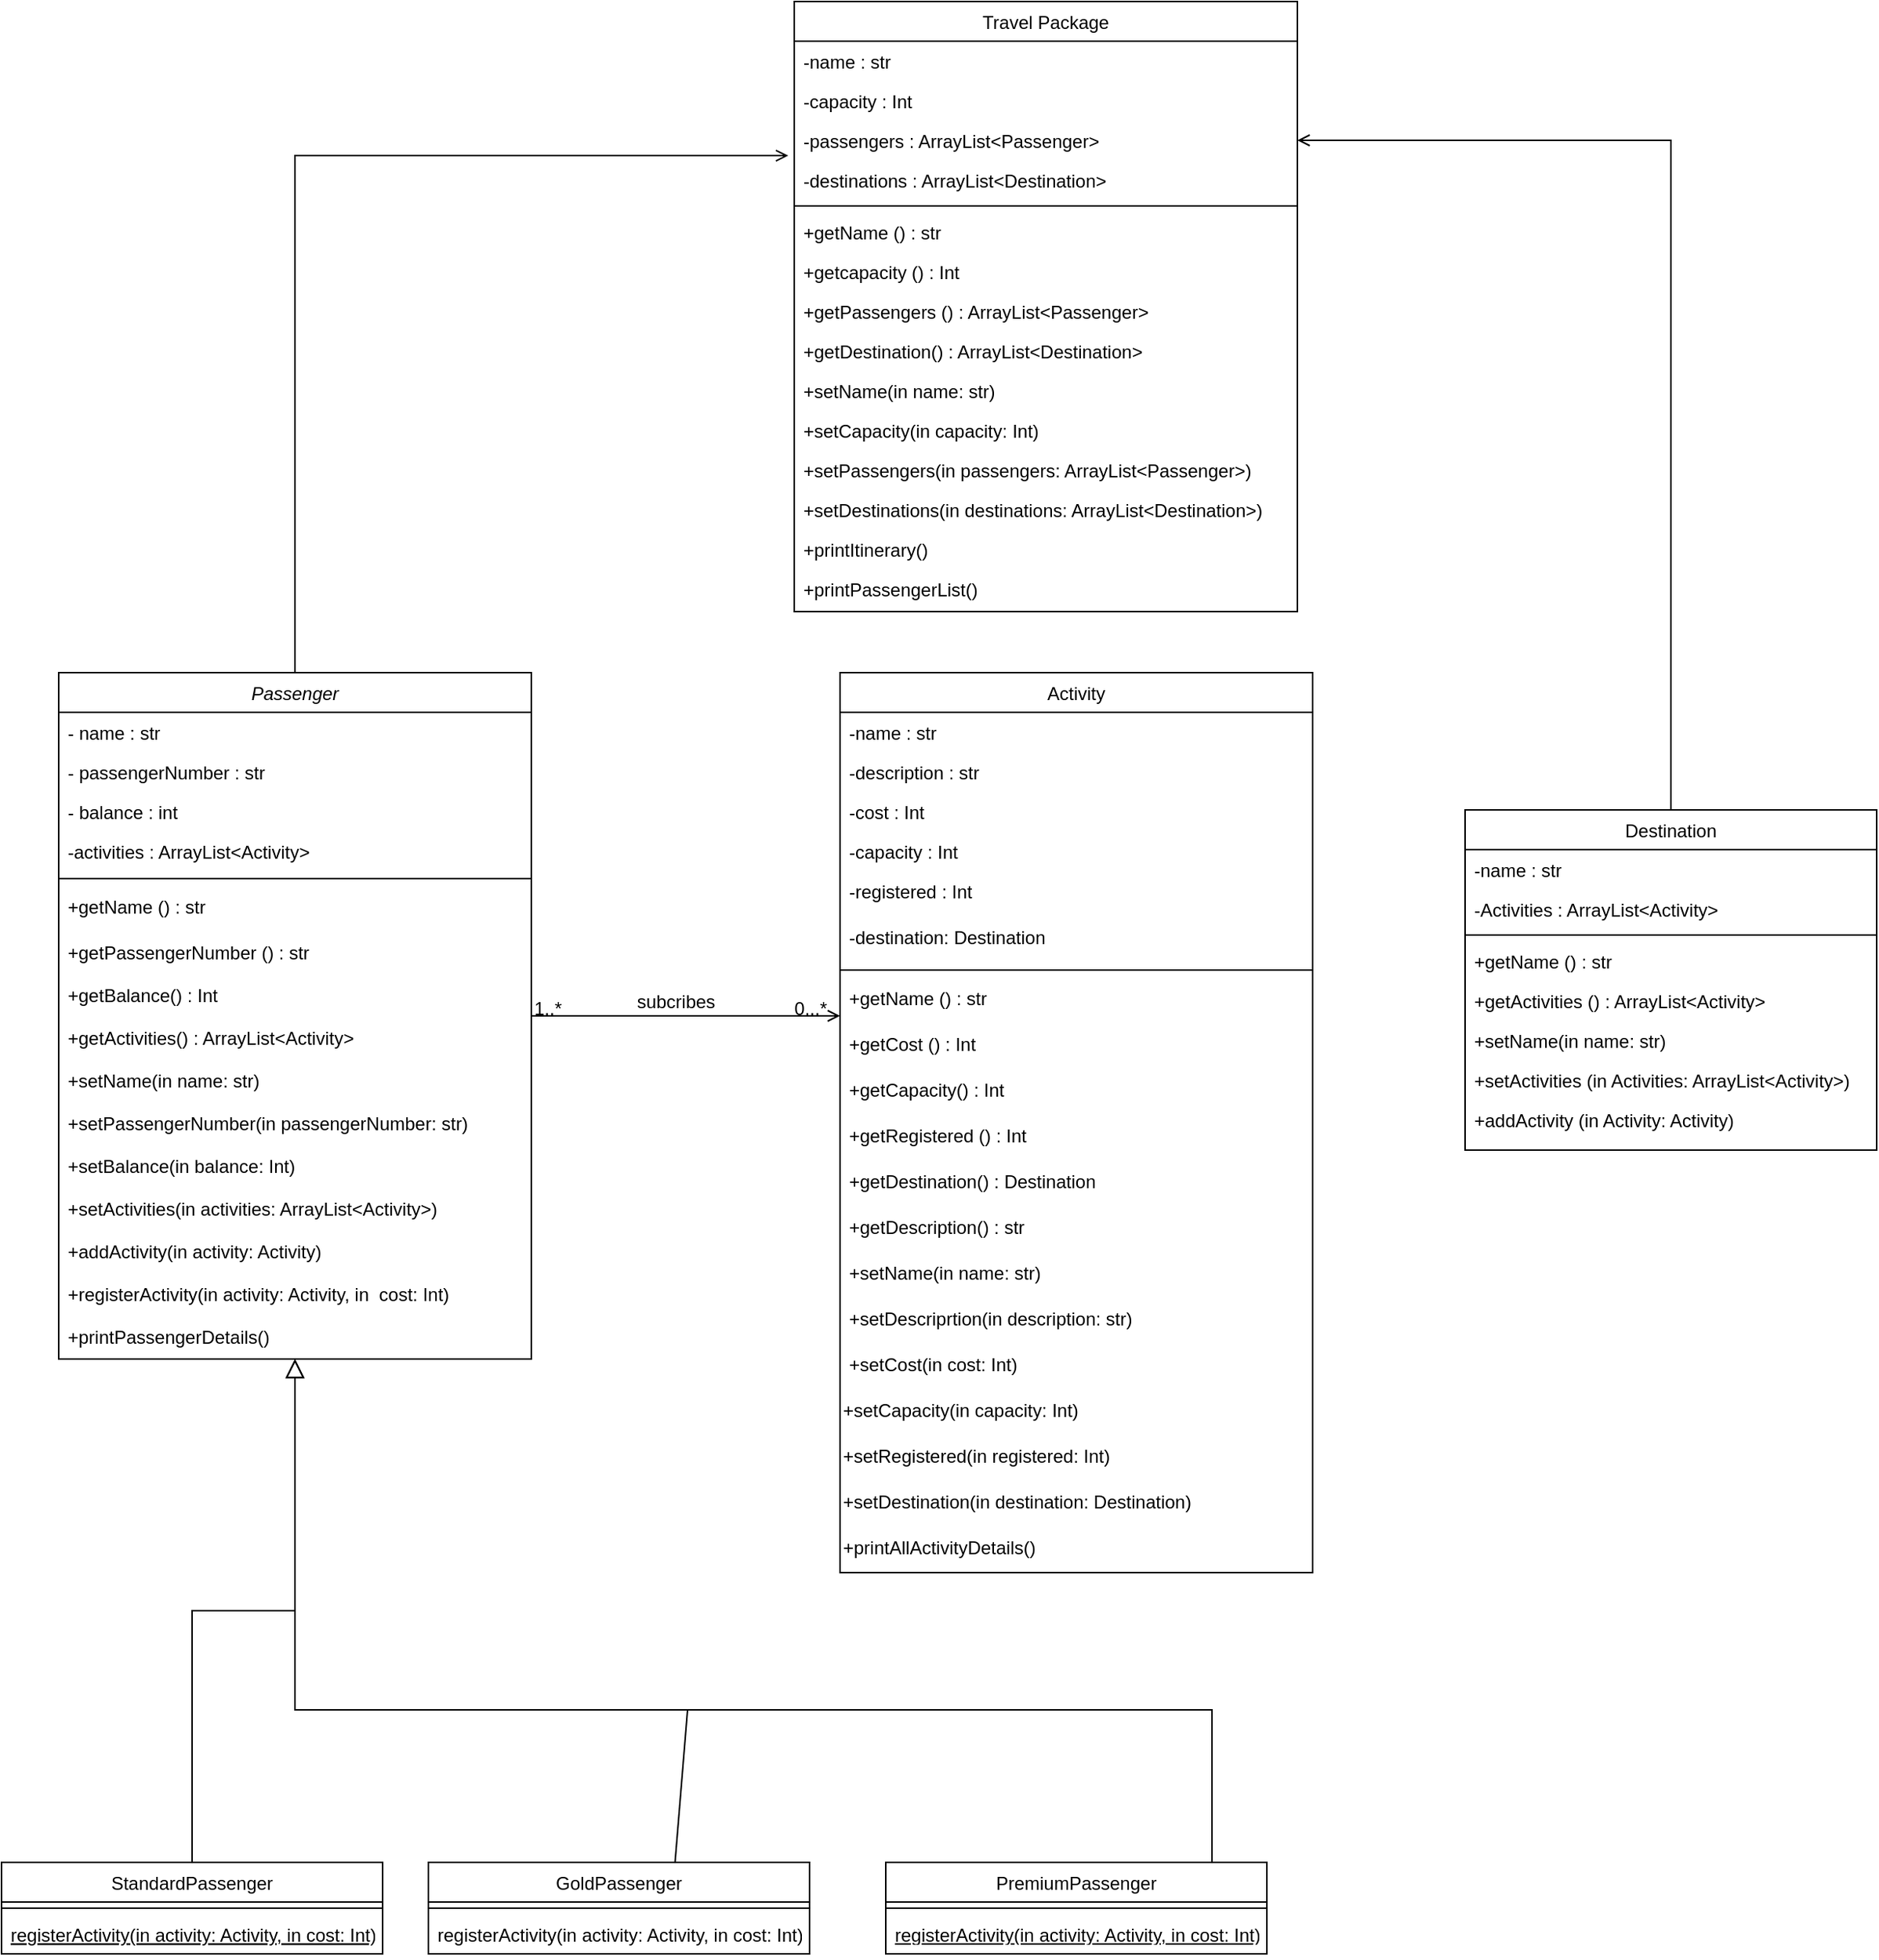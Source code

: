 <mxfile version="24.0.7" type="github">
  <diagram id="C5RBs43oDa-KdzZeNtuy" name="Page-1">
    <mxGraphModel dx="1434" dy="5427" grid="1" gridSize="10" guides="1" tooltips="1" connect="1" arrows="1" fold="1" page="1" pageScale="1" pageWidth="3300" pageHeight="4681" math="0" shadow="0">
      <root>
        <mxCell id="WIyWlLk6GJQsqaUBKTNV-0" />
        <mxCell id="WIyWlLk6GJQsqaUBKTNV-1" parent="WIyWlLk6GJQsqaUBKTNV-0" />
        <mxCell id="zkfFHV4jXpPFQw0GAbJ--0" value="Passenger" style="swimlane;fontStyle=2;align=center;verticalAlign=top;childLayout=stackLayout;horizontal=1;startSize=26;horizontalStack=0;resizeParent=1;resizeLast=0;collapsible=1;marginBottom=0;rounded=0;shadow=0;strokeWidth=1;" parent="WIyWlLk6GJQsqaUBKTNV-1" vertex="1">
          <mxGeometry x="227.5" y="270" width="310" height="450" as="geometry">
            <mxRectangle x="230" y="140" width="160" height="26" as="alternateBounds" />
          </mxGeometry>
        </mxCell>
        <mxCell id="zkfFHV4jXpPFQw0GAbJ--1" value="- name : str" style="text;align=left;verticalAlign=top;spacingLeft=4;spacingRight=4;overflow=hidden;rotatable=0;points=[[0,0.5],[1,0.5]];portConstraint=eastwest;" parent="zkfFHV4jXpPFQw0GAbJ--0" vertex="1">
          <mxGeometry y="26" width="310" height="26" as="geometry" />
        </mxCell>
        <mxCell id="zkfFHV4jXpPFQw0GAbJ--2" value="- passengerNumber : str" style="text;align=left;verticalAlign=top;spacingLeft=4;spacingRight=4;overflow=hidden;rotatable=0;points=[[0,0.5],[1,0.5]];portConstraint=eastwest;rounded=0;shadow=0;html=0;" parent="zkfFHV4jXpPFQw0GAbJ--0" vertex="1">
          <mxGeometry y="52" width="310" height="26" as="geometry" />
        </mxCell>
        <mxCell id="zkfFHV4jXpPFQw0GAbJ--3" value="- balance : int&#xa;&#xa;- Activities : ArrayLost&lt;Activity&gt;" style="text;align=left;verticalAlign=top;spacingLeft=4;spacingRight=4;overflow=hidden;rotatable=0;points=[[0,0.5],[1,0.5]];portConstraint=eastwest;rounded=0;shadow=0;html=0;" parent="zkfFHV4jXpPFQw0GAbJ--0" vertex="1">
          <mxGeometry y="78" width="310" height="26" as="geometry" />
        </mxCell>
        <mxCell id="fB54AsZIP67jXepSMX-1-92" value="-activities : ArrayList&lt;Activity&gt;" style="text;align=left;verticalAlign=top;spacingLeft=4;spacingRight=4;overflow=hidden;rotatable=0;points=[[0,0.5],[1,0.5]];portConstraint=eastwest;rounded=0;shadow=0;html=0;" vertex="1" parent="zkfFHV4jXpPFQw0GAbJ--0">
          <mxGeometry y="104" width="310" height="26" as="geometry" />
        </mxCell>
        <mxCell id="zkfFHV4jXpPFQw0GAbJ--4" value="" style="line;html=1;strokeWidth=1;align=left;verticalAlign=middle;spacingTop=-1;spacingLeft=3;spacingRight=3;rotatable=0;labelPosition=right;points=[];portConstraint=eastwest;" parent="zkfFHV4jXpPFQw0GAbJ--0" vertex="1">
          <mxGeometry y="130" width="310" height="10" as="geometry" />
        </mxCell>
        <mxCell id="zkfFHV4jXpPFQw0GAbJ--5" value="+getName () : str" style="text;align=left;verticalAlign=top;spacingLeft=4;spacingRight=4;overflow=hidden;rotatable=0;points=[[0,0.5],[1,0.5]];portConstraint=eastwest;" parent="zkfFHV4jXpPFQw0GAbJ--0" vertex="1">
          <mxGeometry y="140" width="310" height="30" as="geometry" />
        </mxCell>
        <mxCell id="fB54AsZIP67jXepSMX-1-48" value="+getPassengerNumber () : str" style="text;align=left;verticalAlign=top;spacingLeft=4;spacingRight=4;overflow=hidden;rotatable=0;points=[[0,0.5],[1,0.5]];portConstraint=eastwest;" vertex="1" parent="zkfFHV4jXpPFQw0GAbJ--0">
          <mxGeometry y="170" width="310" height="28" as="geometry" />
        </mxCell>
        <mxCell id="fB54AsZIP67jXepSMX-1-49" value="+getBalance() : Int" style="text;align=left;verticalAlign=top;spacingLeft=4;spacingRight=4;overflow=hidden;rotatable=0;points=[[0,0.5],[1,0.5]];portConstraint=eastwest;" vertex="1" parent="zkfFHV4jXpPFQw0GAbJ--0">
          <mxGeometry y="198" width="310" height="28" as="geometry" />
        </mxCell>
        <mxCell id="fB54AsZIP67jXepSMX-1-93" value="+getActivities() : ArrayList&lt;Activity&gt;" style="text;align=left;verticalAlign=top;spacingLeft=4;spacingRight=4;overflow=hidden;rotatable=0;points=[[0,0.5],[1,0.5]];portConstraint=eastwest;" vertex="1" parent="zkfFHV4jXpPFQw0GAbJ--0">
          <mxGeometry y="226" width="310" height="28" as="geometry" />
        </mxCell>
        <mxCell id="fB54AsZIP67jXepSMX-1-94" value="+setName(in name: str) " style="text;align=left;verticalAlign=top;spacingLeft=4;spacingRight=4;overflow=hidden;rotatable=0;points=[[0,0.5],[1,0.5]];portConstraint=eastwest;" vertex="1" parent="zkfFHV4jXpPFQw0GAbJ--0">
          <mxGeometry y="254" width="310" height="28" as="geometry" />
        </mxCell>
        <mxCell id="fB54AsZIP67jXepSMX-1-95" value="+setPassengerNumber(in passengerNumber: str) " style="text;align=left;verticalAlign=top;spacingLeft=4;spacingRight=4;overflow=hidden;rotatable=0;points=[[0,0.5],[1,0.5]];portConstraint=eastwest;" vertex="1" parent="zkfFHV4jXpPFQw0GAbJ--0">
          <mxGeometry y="282" width="310" height="28" as="geometry" />
        </mxCell>
        <mxCell id="fB54AsZIP67jXepSMX-1-96" value="+setBalance(in balance: Int) " style="text;align=left;verticalAlign=top;spacingLeft=4;spacingRight=4;overflow=hidden;rotatable=0;points=[[0,0.5],[1,0.5]];portConstraint=eastwest;" vertex="1" parent="zkfFHV4jXpPFQw0GAbJ--0">
          <mxGeometry y="310" width="310" height="28" as="geometry" />
        </mxCell>
        <mxCell id="fB54AsZIP67jXepSMX-1-97" value="+setActivities(in activities: ArrayList&lt;Activity&gt;) " style="text;align=left;verticalAlign=top;spacingLeft=4;spacingRight=4;overflow=hidden;rotatable=0;points=[[0,0.5],[1,0.5]];portConstraint=eastwest;" vertex="1" parent="zkfFHV4jXpPFQw0GAbJ--0">
          <mxGeometry y="338" width="310" height="28" as="geometry" />
        </mxCell>
        <mxCell id="fB54AsZIP67jXepSMX-1-112" value="+addActivity(in activity: Activity) " style="text;align=left;verticalAlign=top;spacingLeft=4;spacingRight=4;overflow=hidden;rotatable=0;points=[[0,0.5],[1,0.5]];portConstraint=eastwest;" vertex="1" parent="zkfFHV4jXpPFQw0GAbJ--0">
          <mxGeometry y="366" width="310" height="28" as="geometry" />
        </mxCell>
        <mxCell id="fB54AsZIP67jXepSMX-1-113" value="+registerActivity(in activity: Activity, in  cost: Int) " style="text;align=left;verticalAlign=top;spacingLeft=4;spacingRight=4;overflow=hidden;rotatable=0;points=[[0,0.5],[1,0.5]];portConstraint=eastwest;" vertex="1" parent="zkfFHV4jXpPFQw0GAbJ--0">
          <mxGeometry y="394" width="310" height="28" as="geometry" />
        </mxCell>
        <mxCell id="fB54AsZIP67jXepSMX-1-114" value="+printPassengerDetails()" style="text;align=left;verticalAlign=top;spacingLeft=4;spacingRight=4;overflow=hidden;rotatable=0;points=[[0,0.5],[1,0.5]];portConstraint=eastwest;" vertex="1" parent="zkfFHV4jXpPFQw0GAbJ--0">
          <mxGeometry y="422" width="310" height="28" as="geometry" />
        </mxCell>
        <mxCell id="zkfFHV4jXpPFQw0GAbJ--6" value="StandardPassenger" style="swimlane;fontStyle=0;align=center;verticalAlign=top;childLayout=stackLayout;horizontal=1;startSize=26;horizontalStack=0;resizeParent=1;resizeLast=0;collapsible=1;marginBottom=0;rounded=0;shadow=0;strokeWidth=1;" parent="WIyWlLk6GJQsqaUBKTNV-1" vertex="1">
          <mxGeometry x="190" y="1050" width="250" height="60" as="geometry">
            <mxRectangle x="130" y="380" width="160" height="26" as="alternateBounds" />
          </mxGeometry>
        </mxCell>
        <mxCell id="zkfFHV4jXpPFQw0GAbJ--9" value="" style="line;html=1;strokeWidth=1;align=left;verticalAlign=middle;spacingTop=-1;spacingLeft=3;spacingRight=3;rotatable=0;labelPosition=right;points=[];portConstraint=eastwest;" parent="zkfFHV4jXpPFQw0GAbJ--6" vertex="1">
          <mxGeometry y="26" width="250" height="8" as="geometry" />
        </mxCell>
        <mxCell id="zkfFHV4jXpPFQw0GAbJ--10" value="registerActivity(in activity: Activity, in cost: Int)" style="text;align=left;verticalAlign=top;spacingLeft=4;spacingRight=4;overflow=hidden;rotatable=0;points=[[0,0.5],[1,0.5]];portConstraint=eastwest;fontStyle=4" parent="zkfFHV4jXpPFQw0GAbJ--6" vertex="1">
          <mxGeometry y="34" width="250" height="20" as="geometry" />
        </mxCell>
        <mxCell id="zkfFHV4jXpPFQw0GAbJ--12" value="" style="endArrow=block;endSize=10;endFill=0;shadow=0;strokeWidth=1;rounded=0;curved=0;edgeStyle=elbowEdgeStyle;elbow=vertical;" parent="WIyWlLk6GJQsqaUBKTNV-1" source="zkfFHV4jXpPFQw0GAbJ--6" target="zkfFHV4jXpPFQw0GAbJ--0" edge="1">
          <mxGeometry width="160" relative="1" as="geometry">
            <mxPoint x="520" y="513" as="sourcePoint" />
            <mxPoint x="520" y="513" as="targetPoint" />
          </mxGeometry>
        </mxCell>
        <mxCell id="zkfFHV4jXpPFQw0GAbJ--16" value="" style="endArrow=block;endSize=10;endFill=0;shadow=0;strokeWidth=1;rounded=0;curved=0;edgeStyle=elbowEdgeStyle;elbow=vertical;exitX=0.856;exitY=0.014;exitDx=0;exitDy=0;exitPerimeter=0;" parent="WIyWlLk6GJQsqaUBKTNV-1" source="fB54AsZIP67jXepSMX-1-9" target="zkfFHV4jXpPFQw0GAbJ--0" edge="1">
          <mxGeometry width="160" relative="1" as="geometry">
            <mxPoint x="900" y="730" as="sourcePoint" />
            <mxPoint x="630" y="581" as="targetPoint" />
            <Array as="points">
              <mxPoint x="650" y="950" />
            </Array>
          </mxGeometry>
        </mxCell>
        <mxCell id="zkfFHV4jXpPFQw0GAbJ--17" value="Activity" style="swimlane;fontStyle=0;align=center;verticalAlign=top;childLayout=stackLayout;horizontal=1;startSize=26;horizontalStack=0;resizeParent=1;resizeLast=0;collapsible=1;marginBottom=0;rounded=0;shadow=0;strokeWidth=1;" parent="WIyWlLk6GJQsqaUBKTNV-1" vertex="1">
          <mxGeometry x="740" y="270" width="310" height="590" as="geometry">
            <mxRectangle x="550" y="140" width="160" height="26" as="alternateBounds" />
          </mxGeometry>
        </mxCell>
        <mxCell id="zkfFHV4jXpPFQw0GAbJ--18" value="-name : str" style="text;align=left;verticalAlign=top;spacingLeft=4;spacingRight=4;overflow=hidden;rotatable=0;points=[[0,0.5],[1,0.5]];portConstraint=eastwest;" parent="zkfFHV4jXpPFQw0GAbJ--17" vertex="1">
          <mxGeometry y="26" width="310" height="26" as="geometry" />
        </mxCell>
        <mxCell id="zkfFHV4jXpPFQw0GAbJ--19" value="-description : str" style="text;align=left;verticalAlign=top;spacingLeft=4;spacingRight=4;overflow=hidden;rotatable=0;points=[[0,0.5],[1,0.5]];portConstraint=eastwest;rounded=0;shadow=0;html=0;" parent="zkfFHV4jXpPFQw0GAbJ--17" vertex="1">
          <mxGeometry y="52" width="310" height="26" as="geometry" />
        </mxCell>
        <mxCell id="zkfFHV4jXpPFQw0GAbJ--20" value="-cost : Int" style="text;align=left;verticalAlign=top;spacingLeft=4;spacingRight=4;overflow=hidden;rotatable=0;points=[[0,0.5],[1,0.5]];portConstraint=eastwest;rounded=0;shadow=0;html=0;" parent="zkfFHV4jXpPFQw0GAbJ--17" vertex="1">
          <mxGeometry y="78" width="310" height="26" as="geometry" />
        </mxCell>
        <mxCell id="zkfFHV4jXpPFQw0GAbJ--21" value="-capacity : Int" style="text;align=left;verticalAlign=top;spacingLeft=4;spacingRight=4;overflow=hidden;rotatable=0;points=[[0,0.5],[1,0.5]];portConstraint=eastwest;rounded=0;shadow=0;html=0;" parent="zkfFHV4jXpPFQw0GAbJ--17" vertex="1">
          <mxGeometry y="104" width="310" height="26" as="geometry" />
        </mxCell>
        <mxCell id="zkfFHV4jXpPFQw0GAbJ--22" value="-registered : Int" style="text;align=left;verticalAlign=top;spacingLeft=4;spacingRight=4;overflow=hidden;rotatable=0;points=[[0,0.5],[1,0.5]];portConstraint=eastwest;rounded=0;shadow=0;html=0;" parent="zkfFHV4jXpPFQw0GAbJ--17" vertex="1">
          <mxGeometry y="130" width="310" height="30" as="geometry" />
        </mxCell>
        <mxCell id="fB54AsZIP67jXepSMX-1-122" value="-destination: Destination" style="text;align=left;verticalAlign=top;spacingLeft=4;spacingRight=4;overflow=hidden;rotatable=0;points=[[0,0.5],[1,0.5]];portConstraint=eastwest;rounded=0;shadow=0;html=0;" vertex="1" parent="zkfFHV4jXpPFQw0GAbJ--17">
          <mxGeometry y="160" width="310" height="30" as="geometry" />
        </mxCell>
        <mxCell id="zkfFHV4jXpPFQw0GAbJ--23" value="" style="line;html=1;strokeWidth=1;align=left;verticalAlign=middle;spacingTop=-1;spacingLeft=3;spacingRight=3;rotatable=0;labelPosition=right;points=[];portConstraint=eastwest;" parent="zkfFHV4jXpPFQw0GAbJ--17" vertex="1">
          <mxGeometry y="190" width="310" height="10" as="geometry" />
        </mxCell>
        <mxCell id="fB54AsZIP67jXepSMX-1-123" value="+getName () : str" style="text;align=left;verticalAlign=top;spacingLeft=4;spacingRight=4;overflow=hidden;rotatable=0;points=[[0,0.5],[1,0.5]];portConstraint=eastwest;" vertex="1" parent="zkfFHV4jXpPFQw0GAbJ--17">
          <mxGeometry y="200" width="310" height="30" as="geometry" />
        </mxCell>
        <mxCell id="fB54AsZIP67jXepSMX-1-124" value="+getCost () : Int" style="text;align=left;verticalAlign=top;spacingLeft=4;spacingRight=4;overflow=hidden;rotatable=0;points=[[0,0.5],[1,0.5]];portConstraint=eastwest;" vertex="1" parent="zkfFHV4jXpPFQw0GAbJ--17">
          <mxGeometry y="230" width="310" height="30" as="geometry" />
        </mxCell>
        <mxCell id="fB54AsZIP67jXepSMX-1-125" value="+getCapacity() : Int" style="text;align=left;verticalAlign=top;spacingLeft=4;spacingRight=4;overflow=hidden;rotatable=0;points=[[0,0.5],[1,0.5]];portConstraint=eastwest;" vertex="1" parent="zkfFHV4jXpPFQw0GAbJ--17">
          <mxGeometry y="260" width="310" height="30" as="geometry" />
        </mxCell>
        <mxCell id="fB54AsZIP67jXepSMX-1-126" value="+getRegistered () : Int" style="text;align=left;verticalAlign=top;spacingLeft=4;spacingRight=4;overflow=hidden;rotatable=0;points=[[0,0.5],[1,0.5]];portConstraint=eastwest;" vertex="1" parent="zkfFHV4jXpPFQw0GAbJ--17">
          <mxGeometry y="290" width="310" height="30" as="geometry" />
        </mxCell>
        <mxCell id="fB54AsZIP67jXepSMX-1-127" value="+getDestination() : Destination" style="text;align=left;verticalAlign=top;spacingLeft=4;spacingRight=4;overflow=hidden;rotatable=0;points=[[0,0.5],[1,0.5]];portConstraint=eastwest;" vertex="1" parent="zkfFHV4jXpPFQw0GAbJ--17">
          <mxGeometry y="320" width="310" height="30" as="geometry" />
        </mxCell>
        <mxCell id="fB54AsZIP67jXepSMX-1-155" value="+getDescription() : str " style="text;align=left;verticalAlign=top;spacingLeft=4;spacingRight=4;overflow=hidden;rotatable=0;points=[[0,0.5],[1,0.5]];portConstraint=eastwest;" vertex="1" parent="zkfFHV4jXpPFQw0GAbJ--17">
          <mxGeometry y="350" width="310" height="30" as="geometry" />
        </mxCell>
        <mxCell id="fB54AsZIP67jXepSMX-1-156" value="+setName(in name: str)" style="text;align=left;verticalAlign=top;spacingLeft=4;spacingRight=4;overflow=hidden;rotatable=0;points=[[0,0.5],[1,0.5]];portConstraint=eastwest;" vertex="1" parent="zkfFHV4jXpPFQw0GAbJ--17">
          <mxGeometry y="380" width="310" height="30" as="geometry" />
        </mxCell>
        <mxCell id="fB54AsZIP67jXepSMX-1-157" value="+setDescriprtion(in description: str)" style="text;align=left;verticalAlign=top;spacingLeft=4;spacingRight=4;overflow=hidden;rotatable=0;points=[[0,0.5],[1,0.5]];portConstraint=eastwest;" vertex="1" parent="zkfFHV4jXpPFQw0GAbJ--17">
          <mxGeometry y="410" width="310" height="30" as="geometry" />
        </mxCell>
        <mxCell id="fB54AsZIP67jXepSMX-1-158" value="+setCost(in cost: Int)" style="text;align=left;verticalAlign=top;spacingLeft=4;spacingRight=4;overflow=hidden;rotatable=0;points=[[0,0.5],[1,0.5]];portConstraint=eastwest;" vertex="1" parent="zkfFHV4jXpPFQw0GAbJ--17">
          <mxGeometry y="440" width="310" height="30" as="geometry" />
        </mxCell>
        <mxCell id="fB54AsZIP67jXepSMX-1-159" value="+setCapacity(in capacity: Int)" style="text;whiteSpace=wrap;html=1;" vertex="1" parent="zkfFHV4jXpPFQw0GAbJ--17">
          <mxGeometry y="470" width="310" height="30" as="geometry" />
        </mxCell>
        <mxCell id="fB54AsZIP67jXepSMX-1-160" value="+setRegistered(in registered: Int)" style="text;whiteSpace=wrap;html=1;" vertex="1" parent="zkfFHV4jXpPFQw0GAbJ--17">
          <mxGeometry y="500" width="310" height="30" as="geometry" />
        </mxCell>
        <mxCell id="fB54AsZIP67jXepSMX-1-162" value="+setDestination(in destination: Destination)" style="text;whiteSpace=wrap;html=1;" vertex="1" parent="zkfFHV4jXpPFQw0GAbJ--17">
          <mxGeometry y="530" width="310" height="30" as="geometry" />
        </mxCell>
        <mxCell id="fB54AsZIP67jXepSMX-1-163" value="+printAllActivityDetails()" style="text;whiteSpace=wrap;html=1;" vertex="1" parent="zkfFHV4jXpPFQw0GAbJ--17">
          <mxGeometry y="560" width="310" height="30" as="geometry" />
        </mxCell>
        <mxCell id="zkfFHV4jXpPFQw0GAbJ--26" value="" style="endArrow=open;shadow=0;strokeWidth=1;rounded=0;curved=0;endFill=1;edgeStyle=elbowEdgeStyle;elbow=vertical;" parent="WIyWlLk6GJQsqaUBKTNV-1" source="zkfFHV4jXpPFQw0GAbJ--0" target="zkfFHV4jXpPFQw0GAbJ--17" edge="1">
          <mxGeometry x="0.5" y="41" relative="1" as="geometry">
            <mxPoint x="700" y="502" as="sourcePoint" />
            <mxPoint x="860" y="502" as="targetPoint" />
            <mxPoint x="-40" y="32" as="offset" />
          </mxGeometry>
        </mxCell>
        <mxCell id="zkfFHV4jXpPFQw0GAbJ--27" value="1..*" style="resizable=0;align=left;verticalAlign=bottom;labelBackgroundColor=none;fontSize=12;" parent="zkfFHV4jXpPFQw0GAbJ--26" connectable="0" vertex="1">
          <mxGeometry x="-1" relative="1" as="geometry">
            <mxPoint y="4" as="offset" />
          </mxGeometry>
        </mxCell>
        <mxCell id="zkfFHV4jXpPFQw0GAbJ--28" value="0...*" style="resizable=0;align=right;verticalAlign=bottom;labelBackgroundColor=none;fontSize=12;" parent="zkfFHV4jXpPFQw0GAbJ--26" connectable="0" vertex="1">
          <mxGeometry x="1" relative="1" as="geometry">
            <mxPoint x="-7" y="4" as="offset" />
          </mxGeometry>
        </mxCell>
        <mxCell id="zkfFHV4jXpPFQw0GAbJ--29" value="subcribes" style="text;html=1;resizable=0;points=[];;align=center;verticalAlign=middle;labelBackgroundColor=none;rounded=0;shadow=0;strokeWidth=1;fontSize=12;" parent="zkfFHV4jXpPFQw0GAbJ--26" vertex="1" connectable="0">
          <mxGeometry x="0.5" y="49" relative="1" as="geometry">
            <mxPoint x="-58" y="40" as="offset" />
          </mxGeometry>
        </mxCell>
        <mxCell id="fB54AsZIP67jXepSMX-1-3" value="GoldPassenger" style="swimlane;fontStyle=0;align=center;verticalAlign=top;childLayout=stackLayout;horizontal=1;startSize=26;horizontalStack=0;resizeParent=1;resizeLast=0;collapsible=1;marginBottom=0;rounded=0;shadow=0;strokeWidth=1;" vertex="1" parent="WIyWlLk6GJQsqaUBKTNV-1">
          <mxGeometry x="470" y="1050" width="250" height="60" as="geometry">
            <mxRectangle x="130" y="380" width="160" height="26" as="alternateBounds" />
          </mxGeometry>
        </mxCell>
        <mxCell id="fB54AsZIP67jXepSMX-1-6" value="" style="line;html=1;strokeWidth=1;align=left;verticalAlign=middle;spacingTop=-1;spacingLeft=3;spacingRight=3;rotatable=0;labelPosition=right;points=[];portConstraint=eastwest;" vertex="1" parent="fB54AsZIP67jXepSMX-1-3">
          <mxGeometry y="26" width="250" height="8" as="geometry" />
        </mxCell>
        <mxCell id="fB54AsZIP67jXepSMX-1-5" value="registerActivity(in activity: Activity, in cost: Int)" style="text;align=left;verticalAlign=top;spacingLeft=4;spacingRight=4;overflow=hidden;rotatable=0;points=[[0,0.5],[1,0.5]];portConstraint=eastwest;rounded=0;shadow=0;html=0;" vertex="1" parent="fB54AsZIP67jXepSMX-1-3">
          <mxGeometry y="34" width="250" height="26" as="geometry" />
        </mxCell>
        <mxCell id="fB54AsZIP67jXepSMX-1-9" value="PremiumPassenger" style="swimlane;fontStyle=0;align=center;verticalAlign=top;childLayout=stackLayout;horizontal=1;startSize=26;horizontalStack=0;resizeParent=1;resizeLast=0;collapsible=1;marginBottom=0;rounded=0;shadow=0;strokeWidth=1;" vertex="1" parent="WIyWlLk6GJQsqaUBKTNV-1">
          <mxGeometry x="770" y="1050" width="250" height="60" as="geometry">
            <mxRectangle x="130" y="380" width="160" height="26" as="alternateBounds" />
          </mxGeometry>
        </mxCell>
        <mxCell id="fB54AsZIP67jXepSMX-1-12" value="" style="line;html=1;strokeWidth=1;align=left;verticalAlign=middle;spacingTop=-1;spacingLeft=3;spacingRight=3;rotatable=0;labelPosition=right;points=[];portConstraint=eastwest;" vertex="1" parent="fB54AsZIP67jXepSMX-1-9">
          <mxGeometry y="26" width="250" height="8" as="geometry" />
        </mxCell>
        <mxCell id="fB54AsZIP67jXepSMX-1-13" value="registerActivity(in activity: Activity, in cost: Int)" style="text;align=left;verticalAlign=top;spacingLeft=4;spacingRight=4;overflow=hidden;rotatable=0;points=[[0,0.5],[1,0.5]];portConstraint=eastwest;fontStyle=4" vertex="1" parent="fB54AsZIP67jXepSMX-1-9">
          <mxGeometry y="34" width="250" height="16" as="geometry" />
        </mxCell>
        <mxCell id="fB54AsZIP67jXepSMX-1-37" style="edgeStyle=orthogonalEdgeStyle;rounded=0;orthogonalLoop=1;jettySize=auto;html=1;exitX=0.5;exitY=0;exitDx=0;exitDy=0;entryX=1;entryY=0.5;entryDx=0;entryDy=0;endArrow=open;endFill=0;" edge="1" parent="WIyWlLk6GJQsqaUBKTNV-1" source="fB54AsZIP67jXepSMX-1-18" target="fB54AsZIP67jXepSMX-1-30">
          <mxGeometry relative="1" as="geometry" />
        </mxCell>
        <mxCell id="fB54AsZIP67jXepSMX-1-18" value="Destination" style="swimlane;fontStyle=0;align=center;verticalAlign=top;childLayout=stackLayout;horizontal=1;startSize=26;horizontalStack=0;resizeParent=1;resizeLast=0;collapsible=1;marginBottom=0;rounded=0;shadow=0;strokeWidth=1;" vertex="1" parent="WIyWlLk6GJQsqaUBKTNV-1">
          <mxGeometry x="1150" y="360" width="270" height="223" as="geometry">
            <mxRectangle x="550" y="140" width="160" height="26" as="alternateBounds" />
          </mxGeometry>
        </mxCell>
        <mxCell id="fB54AsZIP67jXepSMX-1-19" value="-name : str" style="text;align=left;verticalAlign=top;spacingLeft=4;spacingRight=4;overflow=hidden;rotatable=0;points=[[0,0.5],[1,0.5]];portConstraint=eastwest;" vertex="1" parent="fB54AsZIP67jXepSMX-1-18">
          <mxGeometry y="26" width="270" height="26" as="geometry" />
        </mxCell>
        <mxCell id="fB54AsZIP67jXepSMX-1-20" value="-Activities : ArrayList&lt;Activity&gt;" style="text;align=left;verticalAlign=top;spacingLeft=4;spacingRight=4;overflow=hidden;rotatable=0;points=[[0,0.5],[1,0.5]];portConstraint=eastwest;rounded=0;shadow=0;html=0;" vertex="1" parent="fB54AsZIP67jXepSMX-1-18">
          <mxGeometry y="52" width="270" height="26" as="geometry" />
        </mxCell>
        <mxCell id="fB54AsZIP67jXepSMX-1-24" value="" style="line;html=1;strokeWidth=1;align=left;verticalAlign=middle;spacingTop=-1;spacingLeft=3;spacingRight=3;rotatable=0;labelPosition=right;points=[];portConstraint=eastwest;" vertex="1" parent="fB54AsZIP67jXepSMX-1-18">
          <mxGeometry y="78" width="270" height="8" as="geometry" />
        </mxCell>
        <mxCell id="fB54AsZIP67jXepSMX-1-25" value="+getName () : str" style="text;align=left;verticalAlign=top;spacingLeft=4;spacingRight=4;overflow=hidden;rotatable=0;points=[[0,0.5],[1,0.5]];portConstraint=eastwest;" vertex="1" parent="fB54AsZIP67jXepSMX-1-18">
          <mxGeometry y="86" width="270" height="26" as="geometry" />
        </mxCell>
        <mxCell id="fB54AsZIP67jXepSMX-1-26" value="+getActivities () : ArrayList&lt;Activity&gt;" style="text;align=left;verticalAlign=top;spacingLeft=4;spacingRight=4;overflow=hidden;rotatable=0;points=[[0,0.5],[1,0.5]];portConstraint=eastwest;" vertex="1" parent="fB54AsZIP67jXepSMX-1-18">
          <mxGeometry y="112" width="270" height="26" as="geometry" />
        </mxCell>
        <mxCell id="fB54AsZIP67jXepSMX-1-59" value="+setName(in name: str) " style="text;align=left;verticalAlign=top;spacingLeft=4;spacingRight=4;overflow=hidden;rotatable=0;points=[[0,0.5],[1,0.5]];portConstraint=eastwest;" vertex="1" parent="fB54AsZIP67jXepSMX-1-18">
          <mxGeometry y="138" width="270" height="26" as="geometry" />
        </mxCell>
        <mxCell id="fB54AsZIP67jXepSMX-1-58" value="+setActivities (in Activities: ArrayList&lt;Activity&gt;)" style="text;align=left;verticalAlign=top;spacingLeft=4;spacingRight=4;overflow=hidden;rotatable=0;points=[[0,0.5],[1,0.5]];portConstraint=eastwest;" vertex="1" parent="fB54AsZIP67jXepSMX-1-18">
          <mxGeometry y="164" width="270" height="26" as="geometry" />
        </mxCell>
        <mxCell id="fB54AsZIP67jXepSMX-1-60" value="+addActivity (in Activity: Activity)" style="text;align=left;verticalAlign=top;spacingLeft=4;spacingRight=4;overflow=hidden;rotatable=0;points=[[0,0.5],[1,0.5]];portConstraint=eastwest;" vertex="1" parent="fB54AsZIP67jXepSMX-1-18">
          <mxGeometry y="190" width="270" height="26" as="geometry" />
        </mxCell>
        <mxCell id="fB54AsZIP67jXepSMX-1-27" value="Travel Package" style="swimlane;fontStyle=0;align=center;verticalAlign=top;childLayout=stackLayout;horizontal=1;startSize=26;horizontalStack=0;resizeParent=1;resizeLast=0;collapsible=1;marginBottom=0;rounded=0;shadow=0;strokeWidth=1;" vertex="1" parent="WIyWlLk6GJQsqaUBKTNV-1">
          <mxGeometry x="710" y="-170" width="330" height="400" as="geometry">
            <mxRectangle x="550" y="140" width="160" height="26" as="alternateBounds" />
          </mxGeometry>
        </mxCell>
        <mxCell id="fB54AsZIP67jXepSMX-1-28" value="-name : str" style="text;align=left;verticalAlign=top;spacingLeft=4;spacingRight=4;overflow=hidden;rotatable=0;points=[[0,0.5],[1,0.5]];portConstraint=eastwest;" vertex="1" parent="fB54AsZIP67jXepSMX-1-27">
          <mxGeometry y="26" width="330" height="26" as="geometry" />
        </mxCell>
        <mxCell id="fB54AsZIP67jXepSMX-1-29" value="-capacity : Int" style="text;align=left;verticalAlign=top;spacingLeft=4;spacingRight=4;overflow=hidden;rotatable=0;points=[[0,0.5],[1,0.5]];portConstraint=eastwest;rounded=0;shadow=0;html=0;" vertex="1" parent="fB54AsZIP67jXepSMX-1-27">
          <mxGeometry y="52" width="330" height="26" as="geometry" />
        </mxCell>
        <mxCell id="fB54AsZIP67jXepSMX-1-30" value="-passengers : ArrayList&lt;Passenger&gt;" style="text;align=left;verticalAlign=top;spacingLeft=4;spacingRight=4;overflow=hidden;rotatable=0;points=[[0,0.5],[1,0.5]];portConstraint=eastwest;rounded=0;shadow=0;html=0;" vertex="1" parent="fB54AsZIP67jXepSMX-1-27">
          <mxGeometry y="78" width="330" height="26" as="geometry" />
        </mxCell>
        <mxCell id="fB54AsZIP67jXepSMX-1-31" value="-destinations : ArrayList&lt;Destination&gt;" style="text;align=left;verticalAlign=top;spacingLeft=4;spacingRight=4;overflow=hidden;rotatable=0;points=[[0,0.5],[1,0.5]];portConstraint=eastwest;rounded=0;shadow=0;html=0;" vertex="1" parent="fB54AsZIP67jXepSMX-1-27">
          <mxGeometry y="104" width="330" height="26" as="geometry" />
        </mxCell>
        <mxCell id="fB54AsZIP67jXepSMX-1-33" value="" style="line;html=1;strokeWidth=1;align=left;verticalAlign=middle;spacingTop=-1;spacingLeft=3;spacingRight=3;rotatable=0;labelPosition=right;points=[];portConstraint=eastwest;" vertex="1" parent="fB54AsZIP67jXepSMX-1-27">
          <mxGeometry y="130" width="330" height="8" as="geometry" />
        </mxCell>
        <mxCell id="fB54AsZIP67jXepSMX-1-34" value="+getName () : str" style="text;align=left;verticalAlign=top;spacingLeft=4;spacingRight=4;overflow=hidden;rotatable=0;points=[[0,0.5],[1,0.5]];portConstraint=eastwest;" vertex="1" parent="fB54AsZIP67jXepSMX-1-27">
          <mxGeometry y="138" width="330" height="26" as="geometry" />
        </mxCell>
        <mxCell id="fB54AsZIP67jXepSMX-1-35" value="+getcapacity () : Int" style="text;align=left;verticalAlign=top;spacingLeft=4;spacingRight=4;overflow=hidden;rotatable=0;points=[[0,0.5],[1,0.5]];portConstraint=eastwest;" vertex="1" parent="fB54AsZIP67jXepSMX-1-27">
          <mxGeometry y="164" width="330" height="26" as="geometry" />
        </mxCell>
        <mxCell id="fB54AsZIP67jXepSMX-1-70" value="+getPassengers () : ArrayList&lt;Passenger&gt;" style="text;align=left;verticalAlign=top;spacingLeft=4;spacingRight=4;overflow=hidden;rotatable=0;points=[[0,0.5],[1,0.5]];portConstraint=eastwest;" vertex="1" parent="fB54AsZIP67jXepSMX-1-27">
          <mxGeometry y="190" width="330" height="26" as="geometry" />
        </mxCell>
        <mxCell id="fB54AsZIP67jXepSMX-1-71" value="+getDestination() : ArrayList&lt;Destination&gt;" style="text;align=left;verticalAlign=top;spacingLeft=4;spacingRight=4;overflow=hidden;rotatable=0;points=[[0,0.5],[1,0.5]];portConstraint=eastwest;" vertex="1" parent="fB54AsZIP67jXepSMX-1-27">
          <mxGeometry y="216" width="330" height="26" as="geometry" />
        </mxCell>
        <mxCell id="fB54AsZIP67jXepSMX-1-72" value="+setName(in name: str)" style="text;align=left;verticalAlign=top;spacingLeft=4;spacingRight=4;overflow=hidden;rotatable=0;points=[[0,0.5],[1,0.5]];portConstraint=eastwest;" vertex="1" parent="fB54AsZIP67jXepSMX-1-27">
          <mxGeometry y="242" width="330" height="26" as="geometry" />
        </mxCell>
        <mxCell id="fB54AsZIP67jXepSMX-1-73" value="+setCapacity(in capacity: Int)" style="text;align=left;verticalAlign=top;spacingLeft=4;spacingRight=4;overflow=hidden;rotatable=0;points=[[0,0.5],[1,0.5]];portConstraint=eastwest;" vertex="1" parent="fB54AsZIP67jXepSMX-1-27">
          <mxGeometry y="268" width="330" height="26" as="geometry" />
        </mxCell>
        <mxCell id="fB54AsZIP67jXepSMX-1-88" value="+setPassengers(in passengers: ArrayList&lt;Passenger&gt;)" style="text;align=left;verticalAlign=top;spacingLeft=4;spacingRight=4;overflow=hidden;rotatable=0;points=[[0,0.5],[1,0.5]];portConstraint=eastwest;" vertex="1" parent="fB54AsZIP67jXepSMX-1-27">
          <mxGeometry y="294" width="330" height="26" as="geometry" />
        </mxCell>
        <mxCell id="fB54AsZIP67jXepSMX-1-89" value="+setDestinations(in destinations: ArrayList&lt;Destination&gt;)" style="text;align=left;verticalAlign=top;spacingLeft=4;spacingRight=4;overflow=hidden;rotatable=0;points=[[0,0.5],[1,0.5]];portConstraint=eastwest;" vertex="1" parent="fB54AsZIP67jXepSMX-1-27">
          <mxGeometry y="320" width="330" height="26" as="geometry" />
        </mxCell>
        <mxCell id="fB54AsZIP67jXepSMX-1-90" value="+printItinerary()" style="text;align=left;verticalAlign=top;spacingLeft=4;spacingRight=4;overflow=hidden;rotatable=0;points=[[0,0.5],[1,0.5]];portConstraint=eastwest;" vertex="1" parent="fB54AsZIP67jXepSMX-1-27">
          <mxGeometry y="346" width="330" height="26" as="geometry" />
        </mxCell>
        <mxCell id="fB54AsZIP67jXepSMX-1-91" value="+printPassengerList()" style="text;align=left;verticalAlign=top;spacingLeft=4;spacingRight=4;overflow=hidden;rotatable=0;points=[[0,0.5],[1,0.5]];portConstraint=eastwest;" vertex="1" parent="fB54AsZIP67jXepSMX-1-27">
          <mxGeometry y="372" width="330" height="26" as="geometry" />
        </mxCell>
        <mxCell id="fB54AsZIP67jXepSMX-1-36" style="edgeStyle=orthogonalEdgeStyle;rounded=0;orthogonalLoop=1;jettySize=auto;html=1;exitX=0.5;exitY=0;exitDx=0;exitDy=0;entryX=-0.012;entryY=-0.115;entryDx=0;entryDy=0;entryPerimeter=0;endArrow=open;endFill=0;" edge="1" parent="WIyWlLk6GJQsqaUBKTNV-1" source="zkfFHV4jXpPFQw0GAbJ--0" target="fB54AsZIP67jXepSMX-1-31">
          <mxGeometry relative="1" as="geometry" />
        </mxCell>
        <mxCell id="fB54AsZIP67jXepSMX-1-161" value="" style="endArrow=none;html=1;rounded=0;exitX=0.647;exitY=0.007;exitDx=0;exitDy=0;exitPerimeter=0;" edge="1" parent="WIyWlLk6GJQsqaUBKTNV-1" source="fB54AsZIP67jXepSMX-1-3">
          <mxGeometry width="50" height="50" relative="1" as="geometry">
            <mxPoint x="640" y="1040" as="sourcePoint" />
            <mxPoint x="640" y="950" as="targetPoint" />
          </mxGeometry>
        </mxCell>
      </root>
    </mxGraphModel>
  </diagram>
</mxfile>
